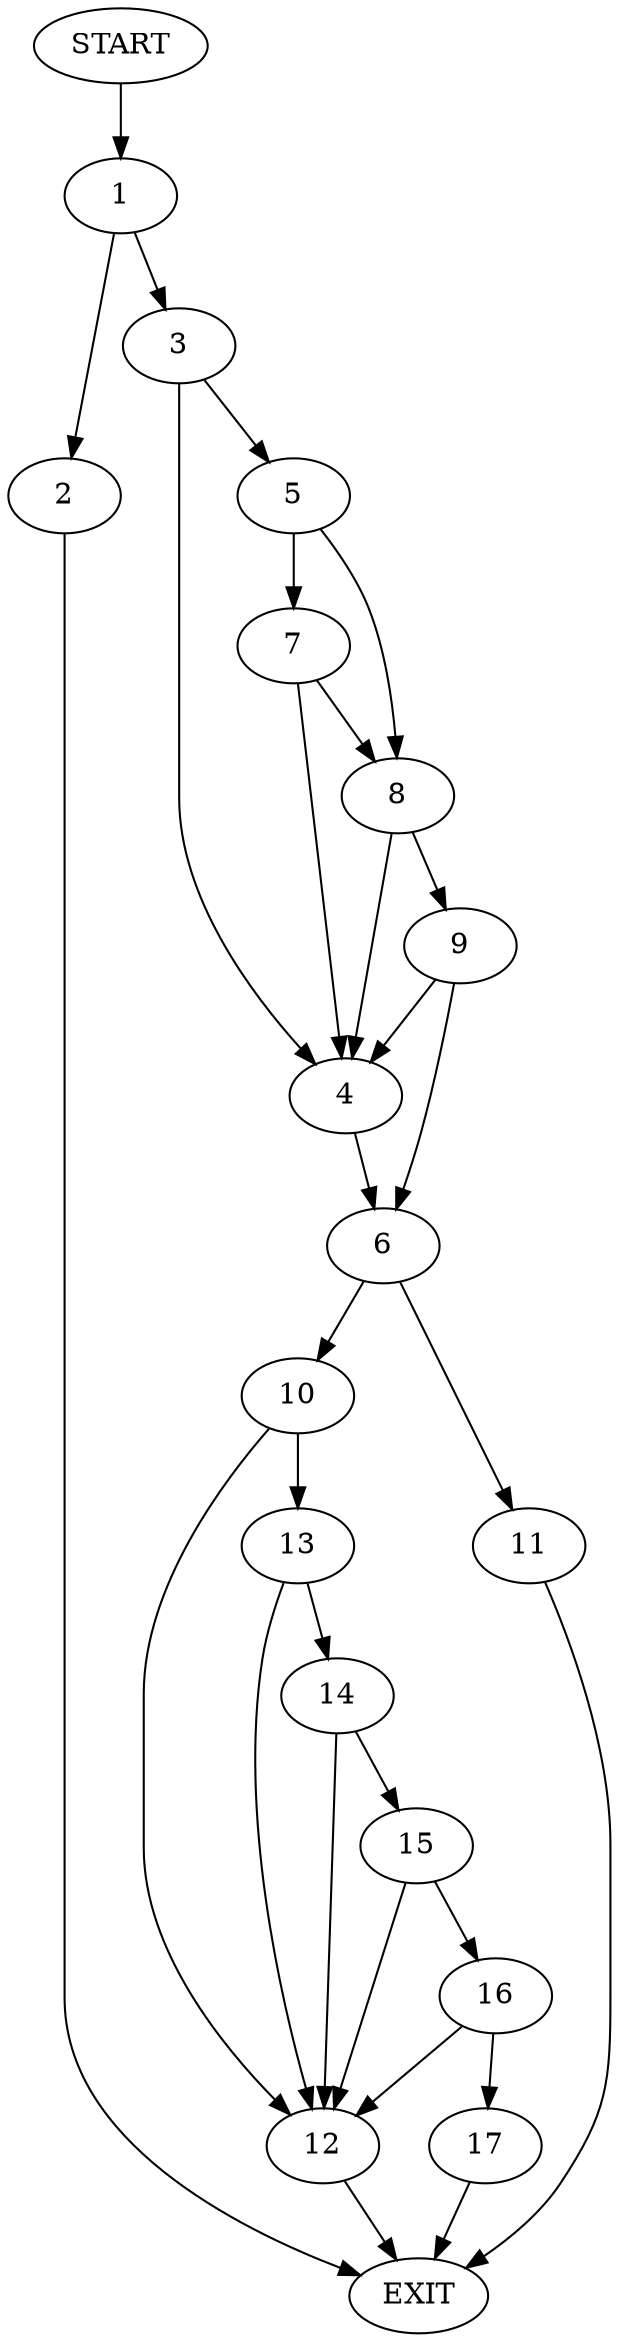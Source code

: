 digraph {
0 [label="START"]
18 [label="EXIT"]
0 -> 1
1 -> 2
1 -> 3
3 -> 4
3 -> 5
2 -> 18
4 -> 6
5 -> 7
5 -> 8
7 -> 4
7 -> 8
8 -> 4
8 -> 9
9 -> 4
9 -> 6
6 -> 10
6 -> 11
11 -> 18
10 -> 12
10 -> 13
12 -> 18
13 -> 14
13 -> 12
14 -> 12
14 -> 15
15 -> 12
15 -> 16
16 -> 17
16 -> 12
17 -> 18
}
